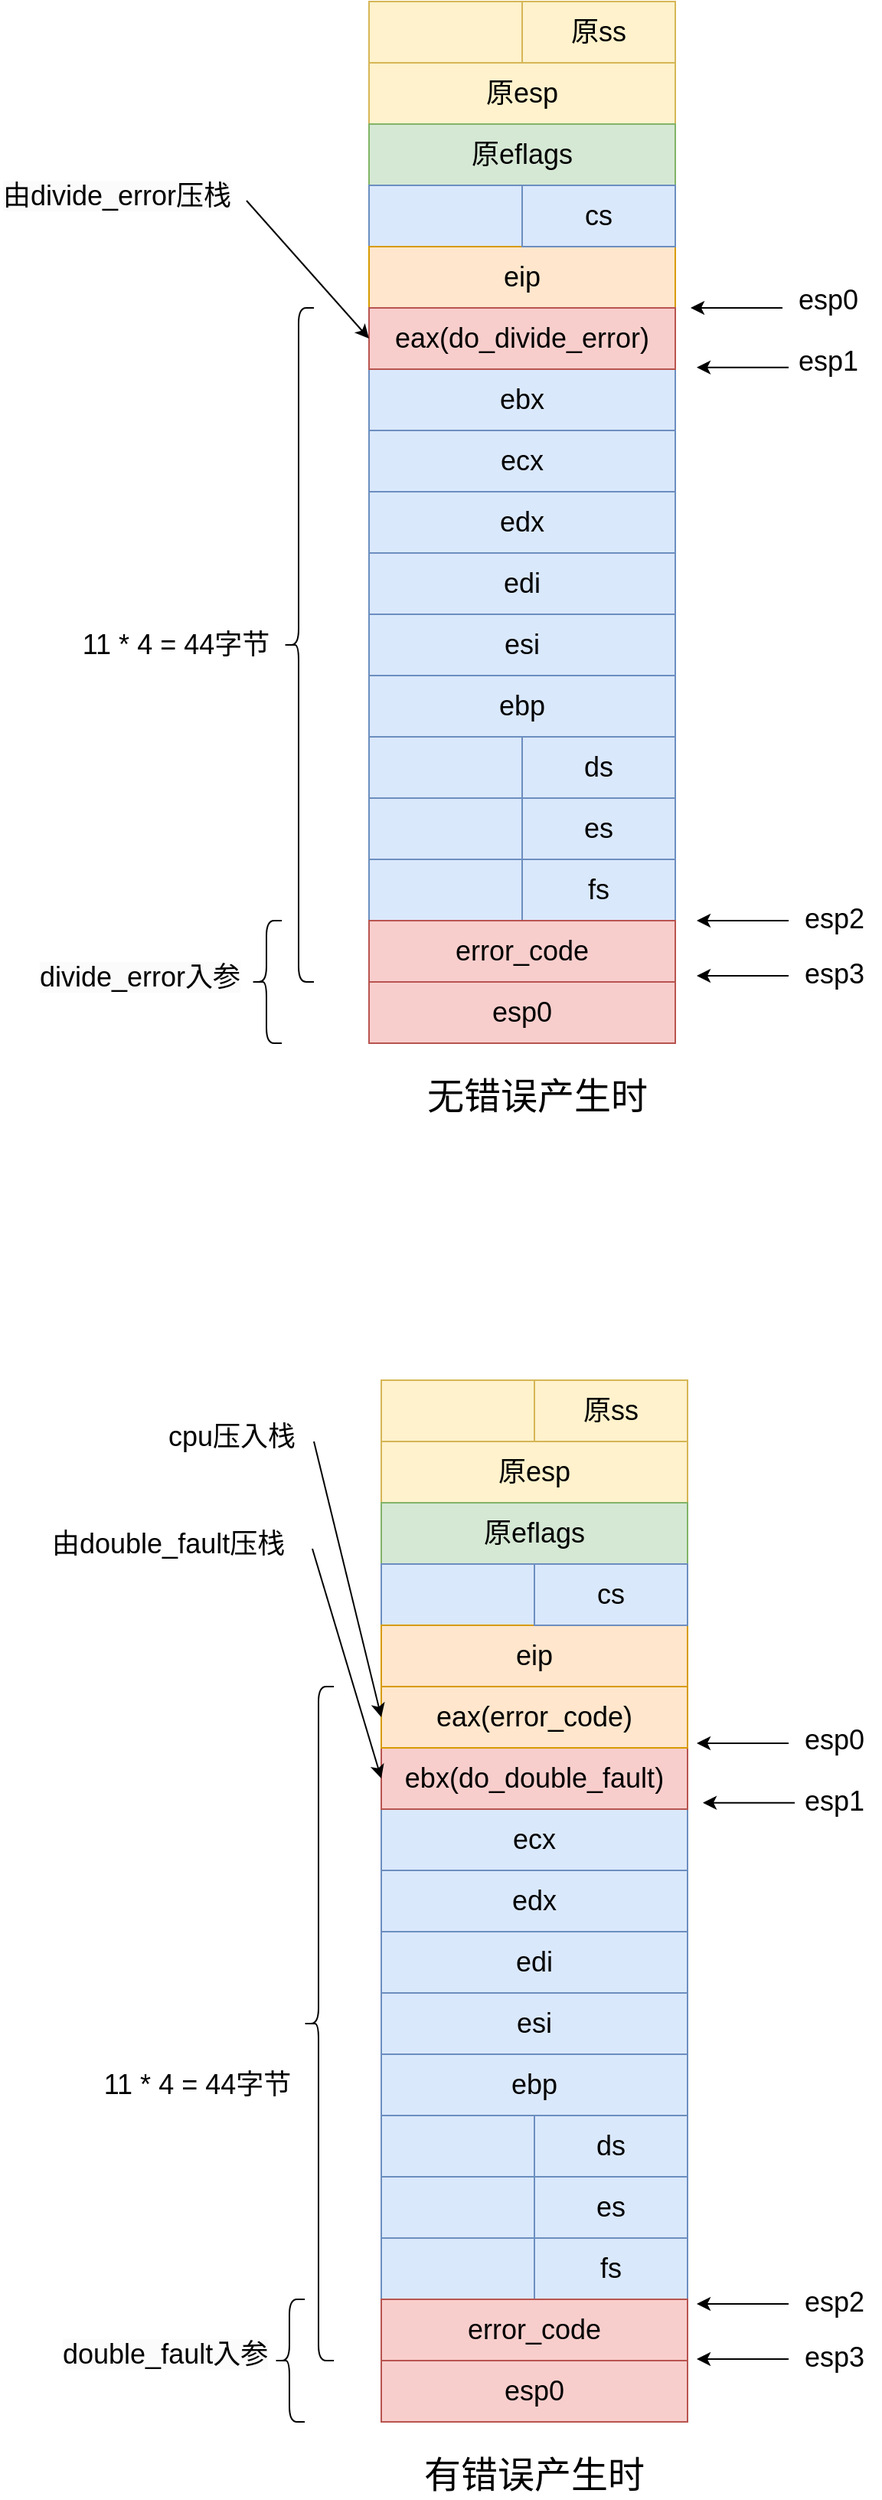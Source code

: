 <mxfile version="20.8.16" type="device"><diagram name="第 1 页" id="gEqLaPIHdPKAXA9DoyH3"><mxGraphModel dx="2387" dy="1008" grid="1" gridSize="10" guides="1" tooltips="1" connect="1" arrows="1" fold="1" page="1" pageScale="1" pageWidth="827" pageHeight="1169" math="0" shadow="0"><root><mxCell id="0"/><mxCell id="1" parent="0"/><mxCell id="pm0Gfu6MSKotRhu2UdUo-1" value="" style="rounded=0;whiteSpace=wrap;html=1;fillColor=#fff2cc;strokeColor=#d6b656;" parent="1" vertex="1"><mxGeometry x="170" y="800" width="100" height="40" as="geometry"/></mxCell><mxCell id="pm0Gfu6MSKotRhu2UdUo-2" value="&lt;font style=&quot;font-size: 18px;&quot;&gt;原ss&lt;/font&gt;" style="rounded=0;whiteSpace=wrap;html=1;fillColor=#fff2cc;strokeColor=#d6b656;" parent="1" vertex="1"><mxGeometry x="270" y="800" width="100" height="40" as="geometry"/></mxCell><mxCell id="pm0Gfu6MSKotRhu2UdUo-3" value="&lt;font style=&quot;font-size: 18px;&quot;&gt;原esp&lt;/font&gt;" style="rounded=0;whiteSpace=wrap;html=1;fillColor=#fff2cc;strokeColor=#d6b656;" parent="1" vertex="1"><mxGeometry x="170" y="840" width="200" height="40" as="geometry"/></mxCell><mxCell id="pm0Gfu6MSKotRhu2UdUo-4" value="&lt;font style=&quot;font-size: 18px;&quot;&gt;原eflags&lt;/font&gt;" style="rounded=0;whiteSpace=wrap;html=1;fillColor=#d5e8d4;strokeColor=#82b366;" parent="1" vertex="1"><mxGeometry x="170" y="880" width="200" height="40" as="geometry"/></mxCell><mxCell id="pm0Gfu6MSKotRhu2UdUo-5" value="" style="rounded=0;whiteSpace=wrap;html=1;fillColor=#dae8fc;strokeColor=#6c8ebf;" parent="1" vertex="1"><mxGeometry x="170" y="920" width="100" height="40" as="geometry"/></mxCell><mxCell id="pm0Gfu6MSKotRhu2UdUo-6" value="&lt;font style=&quot;font-size: 18px;&quot;&gt;cs&lt;/font&gt;" style="rounded=0;whiteSpace=wrap;html=1;fillColor=#fff2cc;strokeColor=#d6b656;" parent="1" vertex="1"><mxGeometry x="270" y="920" width="100" height="40" as="geometry"/></mxCell><mxCell id="pm0Gfu6MSKotRhu2UdUo-7" value="&lt;font style=&quot;font-size: 18px;&quot;&gt;eip&lt;/font&gt;" style="rounded=0;whiteSpace=wrap;html=1;fillColor=#ffe6cc;strokeColor=#d79b00;" parent="1" vertex="1"><mxGeometry x="170" y="960" width="200" height="40" as="geometry"/></mxCell><mxCell id="pm0Gfu6MSKotRhu2UdUo-8" value="&lt;font style=&quot;font-size: 18px;&quot;&gt;cs&lt;/font&gt;" style="rounded=0;whiteSpace=wrap;html=1;fillColor=#dae8fc;strokeColor=#6c8ebf;" parent="1" vertex="1"><mxGeometry x="270" y="920" width="100" height="40" as="geometry"/></mxCell><mxCell id="pm0Gfu6MSKotRhu2UdUo-9" value="" style="rounded=0;whiteSpace=wrap;html=1;fillColor=#dae8fc;strokeColor=#6c8ebf;" parent="1" vertex="1"><mxGeometry x="170" y="1280" width="100" height="40" as="geometry"/></mxCell><mxCell id="pm0Gfu6MSKotRhu2UdUo-10" value="&lt;font style=&quot;font-size: 18px;&quot;&gt;ds&lt;/font&gt;" style="rounded=0;whiteSpace=wrap;html=1;fillColor=#dae8fc;strokeColor=#6c8ebf;" parent="1" vertex="1"><mxGeometry x="270" y="1280" width="100" height="40" as="geometry"/></mxCell><mxCell id="pm0Gfu6MSKotRhu2UdUo-11" value="" style="rounded=0;whiteSpace=wrap;html=1;fillColor=#dae8fc;strokeColor=#6c8ebf;" parent="1" vertex="1"><mxGeometry x="170" y="1320" width="100" height="40" as="geometry"/></mxCell><mxCell id="pm0Gfu6MSKotRhu2UdUo-12" value="&lt;font style=&quot;font-size: 18px;&quot;&gt;es&lt;/font&gt;" style="rounded=0;whiteSpace=wrap;html=1;fillColor=#dae8fc;strokeColor=#6c8ebf;" parent="1" vertex="1"><mxGeometry x="270" y="1320" width="100" height="40" as="geometry"/></mxCell><mxCell id="pm0Gfu6MSKotRhu2UdUo-13" value="" style="rounded=0;whiteSpace=wrap;html=1;fillColor=#dae8fc;strokeColor=#6c8ebf;" parent="1" vertex="1"><mxGeometry x="170" y="1360" width="100" height="40" as="geometry"/></mxCell><mxCell id="pm0Gfu6MSKotRhu2UdUo-14" value="&lt;font style=&quot;font-size: 18px;&quot;&gt;fs&lt;/font&gt;" style="rounded=0;whiteSpace=wrap;html=1;fillColor=#dae8fc;strokeColor=#6c8ebf;" parent="1" vertex="1"><mxGeometry x="270" y="1360" width="100" height="40" as="geometry"/></mxCell><mxCell id="pm0Gfu6MSKotRhu2UdUo-15" value="&lt;font style=&quot;font-size: 18px;&quot;&gt;edx&lt;/font&gt;" style="rounded=0;whiteSpace=wrap;html=1;fillColor=#dae8fc;strokeColor=#6c8ebf;" parent="1" vertex="1"><mxGeometry x="170" y="1120" width="200" height="40" as="geometry"/></mxCell><mxCell id="pm0Gfu6MSKotRhu2UdUo-16" value="&lt;font style=&quot;font-size: 18px;&quot;&gt;ecx&lt;/font&gt;" style="rounded=0;whiteSpace=wrap;html=1;fillColor=#dae8fc;strokeColor=#6c8ebf;" parent="1" vertex="1"><mxGeometry x="170" y="1080" width="200" height="40" as="geometry"/></mxCell><mxCell id="pm0Gfu6MSKotRhu2UdUo-17" value="&lt;font style=&quot;font-size: 18px;&quot;&gt;ebx&lt;/font&gt;" style="rounded=0;whiteSpace=wrap;html=1;fillColor=#dae8fc;strokeColor=#6c8ebf;" parent="1" vertex="1"><mxGeometry x="170" y="1040" width="200" height="40" as="geometry"/></mxCell><mxCell id="pm0Gfu6MSKotRhu2UdUo-21" value="&lt;font style=&quot;font-size: 18px;&quot;&gt;eax(do_divide_error)&lt;/font&gt;" style="rounded=0;whiteSpace=wrap;html=1;fillColor=#f8cecc;strokeColor=#b85450;" parent="1" vertex="1"><mxGeometry x="170" y="1000" width="200" height="40" as="geometry"/></mxCell><mxCell id="pm0Gfu6MSKotRhu2UdUo-24" value="&lt;font style=&quot;font-size: 18px;&quot;&gt;edi&lt;/font&gt;" style="rounded=0;whiteSpace=wrap;html=1;fillColor=#dae8fc;strokeColor=#6c8ebf;" parent="1" vertex="1"><mxGeometry x="170" y="1160" width="200" height="40" as="geometry"/></mxCell><mxCell id="pm0Gfu6MSKotRhu2UdUo-25" value="&lt;font style=&quot;font-size: 18px;&quot;&gt;esi&lt;/font&gt;" style="rounded=0;whiteSpace=wrap;html=1;fillColor=#dae8fc;strokeColor=#6c8ebf;" parent="1" vertex="1"><mxGeometry x="170" y="1200" width="200" height="40" as="geometry"/></mxCell><mxCell id="pm0Gfu6MSKotRhu2UdUo-26" value="&lt;font style=&quot;font-size: 18px;&quot;&gt;ebp&lt;/font&gt;" style="rounded=0;whiteSpace=wrap;html=1;fillColor=#dae8fc;strokeColor=#6c8ebf;" parent="1" vertex="1"><mxGeometry x="170" y="1240" width="200" height="40" as="geometry"/></mxCell><mxCell id="pm0Gfu6MSKotRhu2UdUo-27" value="&lt;font style=&quot;font-size: 18px;&quot;&gt;error_code&lt;/font&gt;" style="rounded=0;whiteSpace=wrap;html=1;fillColor=#f8cecc;strokeColor=#b85450;" parent="1" vertex="1"><mxGeometry x="170" y="1400" width="200" height="40" as="geometry"/></mxCell><mxCell id="pm0Gfu6MSKotRhu2UdUo-28" value="&lt;font style=&quot;font-size: 18px;&quot;&gt;esp0&lt;/font&gt;" style="rounded=0;whiteSpace=wrap;html=1;fillColor=#f8cecc;strokeColor=#b85450;" parent="1" vertex="1"><mxGeometry x="170" y="1440" width="200" height="40" as="geometry"/></mxCell><mxCell id="pm0Gfu6MSKotRhu2UdUo-29" value="" style="shape=curlyBracket;whiteSpace=wrap;html=1;rounded=1;labelPosition=left;verticalLabelPosition=middle;align=right;verticalAlign=middle;fontSize=18;" parent="1" vertex="1"><mxGeometry x="114" y="1000" width="20" height="440" as="geometry"/></mxCell><mxCell id="pm0Gfu6MSKotRhu2UdUo-30" value="11 * 4 = 44字节" style="text;strokeColor=none;align=center;fillColor=none;html=1;verticalAlign=middle;whiteSpace=wrap;rounded=0;fontSize=18;" parent="1" vertex="1"><mxGeometry x="-26" y="1205" width="140" height="30" as="geometry"/></mxCell><mxCell id="pm0Gfu6MSKotRhu2UdUo-31" value="" style="endArrow=classic;html=1;rounded=0;fontSize=18;" parent="1" edge="1"><mxGeometry width="50" height="50" relative="1" as="geometry"><mxPoint x="440" y="1000" as="sourcePoint"/><mxPoint x="380" y="1000" as="targetPoint"/></mxGeometry></mxCell><mxCell id="pm0Gfu6MSKotRhu2UdUo-32" value="esp0" style="text;strokeColor=none;align=center;fillColor=none;html=1;verticalAlign=middle;whiteSpace=wrap;rounded=0;fontSize=18;" parent="1" vertex="1"><mxGeometry x="440" y="980" width="60" height="30" as="geometry"/></mxCell><mxCell id="pm0Gfu6MSKotRhu2UdUo-33" value="esp1" style="text;strokeColor=none;align=center;fillColor=none;html=1;verticalAlign=middle;whiteSpace=wrap;rounded=0;fontSize=18;" parent="1" vertex="1"><mxGeometry x="440" y="1020" width="60" height="30" as="geometry"/></mxCell><mxCell id="pm0Gfu6MSKotRhu2UdUo-34" value="" style="endArrow=classic;html=1;rounded=0;fontSize=18;" parent="1" edge="1"><mxGeometry width="50" height="50" relative="1" as="geometry"><mxPoint x="444" y="1038.82" as="sourcePoint"/><mxPoint x="384" y="1038.82" as="targetPoint"/></mxGeometry></mxCell><mxCell id="pm0Gfu6MSKotRhu2UdUo-35" value="" style="endArrow=classic;html=1;rounded=0;fontSize=18;" parent="1" edge="1"><mxGeometry width="50" height="50" relative="1" as="geometry"><mxPoint x="444" y="1400.0" as="sourcePoint"/><mxPoint x="384" y="1400.0" as="targetPoint"/></mxGeometry></mxCell><mxCell id="pm0Gfu6MSKotRhu2UdUo-36" value="esp2" style="text;strokeColor=none;align=center;fillColor=none;html=1;verticalAlign=middle;whiteSpace=wrap;rounded=0;fontSize=18;" parent="1" vertex="1"><mxGeometry x="444" y="1384" width="60" height="30" as="geometry"/></mxCell><mxCell id="pm0Gfu6MSKotRhu2UdUo-37" value="" style="endArrow=classic;html=1;rounded=0;fontSize=18;" parent="1" edge="1"><mxGeometry width="50" height="50" relative="1" as="geometry"><mxPoint x="444" y="1436.0" as="sourcePoint"/><mxPoint x="384" y="1436.0" as="targetPoint"/></mxGeometry></mxCell><mxCell id="pm0Gfu6MSKotRhu2UdUo-38" value="esp3" style="text;strokeColor=none;align=center;fillColor=none;html=1;verticalAlign=middle;whiteSpace=wrap;rounded=0;fontSize=18;" parent="1" vertex="1"><mxGeometry x="444" y="1420" width="60" height="30" as="geometry"/></mxCell><mxCell id="pm0Gfu6MSKotRhu2UdUo-40" value="" style="shape=curlyBracket;whiteSpace=wrap;html=1;rounded=1;labelPosition=left;verticalLabelPosition=middle;align=right;verticalAlign=middle;fontSize=18;" parent="1" vertex="1"><mxGeometry x="93" y="1400" width="20" height="80" as="geometry"/></mxCell><mxCell id="pm0Gfu6MSKotRhu2UdUo-41" value="&lt;span style=&quot;color: rgb(0, 0, 0); font-family: Helvetica; font-size: 18px; font-style: normal; font-variant-ligatures: normal; font-variant-caps: normal; font-weight: 400; letter-spacing: normal; orphans: 2; text-align: center; text-indent: 0px; text-transform: none; widows: 2; word-spacing: 0px; -webkit-text-stroke-width: 0px; background-color: rgb(251, 251, 251); text-decoration-thickness: initial; text-decoration-style: initial; text-decoration-color: initial; float: none; display: inline !important;&quot;&gt;divide_error入参&lt;/span&gt;" style="text;whiteSpace=wrap;html=1;fontSize=18;" parent="1" vertex="1"><mxGeometry x="-47" y="1420" width="160" height="50" as="geometry"/></mxCell><mxCell id="pm0Gfu6MSKotRhu2UdUo-42" value="" style="rounded=0;whiteSpace=wrap;html=1;fillColor=#fff2cc;strokeColor=#d6b656;" parent="1" vertex="1"><mxGeometry x="178" y="1700" width="100" height="40" as="geometry"/></mxCell><mxCell id="pm0Gfu6MSKotRhu2UdUo-43" value="&lt;font style=&quot;font-size: 18px;&quot;&gt;原ss&lt;/font&gt;" style="rounded=0;whiteSpace=wrap;html=1;fillColor=#fff2cc;strokeColor=#d6b656;" parent="1" vertex="1"><mxGeometry x="278" y="1700" width="100" height="40" as="geometry"/></mxCell><mxCell id="pm0Gfu6MSKotRhu2UdUo-44" value="&lt;font style=&quot;font-size: 18px;&quot;&gt;原esp&lt;/font&gt;" style="rounded=0;whiteSpace=wrap;html=1;fillColor=#fff2cc;strokeColor=#d6b656;" parent="1" vertex="1"><mxGeometry x="178" y="1740" width="200" height="40" as="geometry"/></mxCell><mxCell id="pm0Gfu6MSKotRhu2UdUo-45" value="&lt;font style=&quot;font-size: 18px;&quot;&gt;原eflags&lt;/font&gt;" style="rounded=0;whiteSpace=wrap;html=1;fillColor=#d5e8d4;strokeColor=#82b366;" parent="1" vertex="1"><mxGeometry x="178" y="1780" width="200" height="40" as="geometry"/></mxCell><mxCell id="pm0Gfu6MSKotRhu2UdUo-46" value="" style="rounded=0;whiteSpace=wrap;html=1;fillColor=#dae8fc;strokeColor=#6c8ebf;" parent="1" vertex="1"><mxGeometry x="178" y="1820" width="100" height="40" as="geometry"/></mxCell><mxCell id="pm0Gfu6MSKotRhu2UdUo-47" value="&lt;font style=&quot;font-size: 18px;&quot;&gt;cs&lt;/font&gt;" style="rounded=0;whiteSpace=wrap;html=1;fillColor=#fff2cc;strokeColor=#d6b656;" parent="1" vertex="1"><mxGeometry x="278" y="1820" width="100" height="40" as="geometry"/></mxCell><mxCell id="pm0Gfu6MSKotRhu2UdUo-48" value="&lt;font style=&quot;font-size: 18px;&quot;&gt;eip&lt;/font&gt;" style="rounded=0;whiteSpace=wrap;html=1;fillColor=#ffe6cc;strokeColor=#d79b00;" parent="1" vertex="1"><mxGeometry x="178" y="1860" width="200" height="40" as="geometry"/></mxCell><mxCell id="pm0Gfu6MSKotRhu2UdUo-49" value="&lt;font style=&quot;font-size: 18px;&quot;&gt;cs&lt;/font&gt;" style="rounded=0;whiteSpace=wrap;html=1;fillColor=#dae8fc;strokeColor=#6c8ebf;" parent="1" vertex="1"><mxGeometry x="278" y="1820" width="100" height="40" as="geometry"/></mxCell><mxCell id="pm0Gfu6MSKotRhu2UdUo-50" value="" style="rounded=0;whiteSpace=wrap;html=1;fillColor=#dae8fc;strokeColor=#6c8ebf;" parent="1" vertex="1"><mxGeometry x="178" y="2180" width="100" height="40" as="geometry"/></mxCell><mxCell id="pm0Gfu6MSKotRhu2UdUo-51" value="&lt;font style=&quot;font-size: 18px;&quot;&gt;ds&lt;/font&gt;" style="rounded=0;whiteSpace=wrap;html=1;fillColor=#dae8fc;strokeColor=#6c8ebf;" parent="1" vertex="1"><mxGeometry x="278" y="2180" width="100" height="40" as="geometry"/></mxCell><mxCell id="pm0Gfu6MSKotRhu2UdUo-52" value="" style="rounded=0;whiteSpace=wrap;html=1;fillColor=#dae8fc;strokeColor=#6c8ebf;" parent="1" vertex="1"><mxGeometry x="178" y="2220" width="100" height="40" as="geometry"/></mxCell><mxCell id="pm0Gfu6MSKotRhu2UdUo-53" value="&lt;font style=&quot;font-size: 18px;&quot;&gt;es&lt;/font&gt;" style="rounded=0;whiteSpace=wrap;html=1;fillColor=#dae8fc;strokeColor=#6c8ebf;" parent="1" vertex="1"><mxGeometry x="278" y="2220" width="100" height="40" as="geometry"/></mxCell><mxCell id="pm0Gfu6MSKotRhu2UdUo-54" value="" style="rounded=0;whiteSpace=wrap;html=1;fillColor=#dae8fc;strokeColor=#6c8ebf;" parent="1" vertex="1"><mxGeometry x="178" y="2260" width="100" height="40" as="geometry"/></mxCell><mxCell id="pm0Gfu6MSKotRhu2UdUo-55" value="&lt;font style=&quot;font-size: 18px;&quot;&gt;fs&lt;/font&gt;" style="rounded=0;whiteSpace=wrap;html=1;fillColor=#dae8fc;strokeColor=#6c8ebf;" parent="1" vertex="1"><mxGeometry x="278" y="2260" width="100" height="40" as="geometry"/></mxCell><mxCell id="pm0Gfu6MSKotRhu2UdUo-56" value="&lt;font style=&quot;font-size: 18px;&quot;&gt;edx&lt;/font&gt;" style="rounded=0;whiteSpace=wrap;html=1;fillColor=#dae8fc;strokeColor=#6c8ebf;" parent="1" vertex="1"><mxGeometry x="178" y="2020" width="200" height="40" as="geometry"/></mxCell><mxCell id="pm0Gfu6MSKotRhu2UdUo-57" value="&lt;font style=&quot;font-size: 18px;&quot;&gt;ecx&lt;/font&gt;" style="rounded=0;whiteSpace=wrap;html=1;fillColor=#dae8fc;strokeColor=#6c8ebf;" parent="1" vertex="1"><mxGeometry x="178" y="1980" width="200" height="40" as="geometry"/></mxCell><mxCell id="pm0Gfu6MSKotRhu2UdUo-59" value="&lt;font style=&quot;font-size: 18px;&quot;&gt;ebx(do_double_fault&lt;/font&gt;&lt;span style=&quot;font-size: 18px; background-color: initial;&quot;&gt;)&lt;/span&gt;" style="rounded=0;whiteSpace=wrap;html=1;fillColor=#f8cecc;strokeColor=#b85450;" parent="1" vertex="1"><mxGeometry x="178" y="1940" width="200" height="40" as="geometry"/></mxCell><mxCell id="pm0Gfu6MSKotRhu2UdUo-60" value="&lt;font style=&quot;font-size: 18px;&quot;&gt;edi&lt;/font&gt;" style="rounded=0;whiteSpace=wrap;html=1;fillColor=#dae8fc;strokeColor=#6c8ebf;" parent="1" vertex="1"><mxGeometry x="178" y="2060" width="200" height="40" as="geometry"/></mxCell><mxCell id="pm0Gfu6MSKotRhu2UdUo-61" value="&lt;font style=&quot;font-size: 18px;&quot;&gt;esi&lt;/font&gt;" style="rounded=0;whiteSpace=wrap;html=1;fillColor=#dae8fc;strokeColor=#6c8ebf;" parent="1" vertex="1"><mxGeometry x="178" y="2100" width="200" height="40" as="geometry"/></mxCell><mxCell id="pm0Gfu6MSKotRhu2UdUo-62" value="&lt;font style=&quot;font-size: 18px;&quot;&gt;ebp&lt;/font&gt;" style="rounded=0;whiteSpace=wrap;html=1;fillColor=#dae8fc;strokeColor=#6c8ebf;" parent="1" vertex="1"><mxGeometry x="178" y="2140" width="200" height="40" as="geometry"/></mxCell><mxCell id="pm0Gfu6MSKotRhu2UdUo-63" value="&lt;font style=&quot;font-size: 18px;&quot;&gt;error_code&lt;/font&gt;" style="rounded=0;whiteSpace=wrap;html=1;fillColor=#f8cecc;strokeColor=#b85450;" parent="1" vertex="1"><mxGeometry x="178" y="2300" width="200" height="40" as="geometry"/></mxCell><mxCell id="pm0Gfu6MSKotRhu2UdUo-64" value="&lt;font style=&quot;font-size: 18px;&quot;&gt;esp0&lt;/font&gt;" style="rounded=0;whiteSpace=wrap;html=1;fillColor=#f8cecc;strokeColor=#b85450;" parent="1" vertex="1"><mxGeometry x="178" y="2340" width="200" height="40" as="geometry"/></mxCell><mxCell id="pm0Gfu6MSKotRhu2UdUo-65" value="" style="shape=curlyBracket;whiteSpace=wrap;html=1;rounded=1;labelPosition=left;verticalLabelPosition=middle;align=right;verticalAlign=middle;fontSize=18;" parent="1" vertex="1"><mxGeometry x="127" y="1900" width="20" height="440" as="geometry"/></mxCell><mxCell id="pm0Gfu6MSKotRhu2UdUo-66" value="11 * 4 = 44字节" style="text;strokeColor=none;align=center;fillColor=none;html=1;verticalAlign=middle;whiteSpace=wrap;rounded=0;fontSize=18;" parent="1" vertex="1"><mxGeometry x="-12" y="2145" width="140" height="30" as="geometry"/></mxCell><mxCell id="pm0Gfu6MSKotRhu2UdUo-67" value="" style="endArrow=classic;html=1;rounded=0;fontSize=18;" parent="1" edge="1"><mxGeometry width="50" height="50" relative="1" as="geometry"><mxPoint x="444" y="1937" as="sourcePoint"/><mxPoint x="384" y="1937" as="targetPoint"/></mxGeometry></mxCell><mxCell id="pm0Gfu6MSKotRhu2UdUo-68" value="esp0" style="text;strokeColor=none;align=center;fillColor=none;html=1;verticalAlign=middle;whiteSpace=wrap;rounded=0;fontSize=18;" parent="1" vertex="1"><mxGeometry x="444" y="1920" width="60" height="30" as="geometry"/></mxCell><mxCell id="pm0Gfu6MSKotRhu2UdUo-69" value="esp1" style="text;strokeColor=none;align=center;fillColor=none;html=1;verticalAlign=middle;whiteSpace=wrap;rounded=0;fontSize=18;" parent="1" vertex="1"><mxGeometry x="444" y="1960" width="60" height="30" as="geometry"/></mxCell><mxCell id="pm0Gfu6MSKotRhu2UdUo-70" value="" style="endArrow=classic;html=1;rounded=0;fontSize=18;" parent="1" edge="1"><mxGeometry width="50" height="50" relative="1" as="geometry"><mxPoint x="448" y="1975.82" as="sourcePoint"/><mxPoint x="388" y="1975.82" as="targetPoint"/></mxGeometry></mxCell><mxCell id="pm0Gfu6MSKotRhu2UdUo-71" value="" style="endArrow=classic;html=1;rounded=0;fontSize=18;" parent="1" edge="1"><mxGeometry width="50" height="50" relative="1" as="geometry"><mxPoint x="444" y="2303.0" as="sourcePoint"/><mxPoint x="384" y="2303.0" as="targetPoint"/></mxGeometry></mxCell><mxCell id="pm0Gfu6MSKotRhu2UdUo-72" value="esp2" style="text;strokeColor=none;align=center;fillColor=none;html=1;verticalAlign=middle;whiteSpace=wrap;rounded=0;fontSize=18;" parent="1" vertex="1"><mxGeometry x="444" y="2287" width="60" height="30" as="geometry"/></mxCell><mxCell id="pm0Gfu6MSKotRhu2UdUo-73" value="" style="endArrow=classic;html=1;rounded=0;fontSize=18;" parent="1" edge="1"><mxGeometry width="50" height="50" relative="1" as="geometry"><mxPoint x="444" y="2339.0" as="sourcePoint"/><mxPoint x="384" y="2339.0" as="targetPoint"/></mxGeometry></mxCell><mxCell id="pm0Gfu6MSKotRhu2UdUo-74" value="esp3" style="text;strokeColor=none;align=center;fillColor=none;html=1;verticalAlign=middle;whiteSpace=wrap;rounded=0;fontSize=18;" parent="1" vertex="1"><mxGeometry x="444" y="2323" width="60" height="30" as="geometry"/></mxCell><mxCell id="pm0Gfu6MSKotRhu2UdUo-75" value="" style="shape=curlyBracket;whiteSpace=wrap;html=1;rounded=1;labelPosition=left;verticalLabelPosition=middle;align=right;verticalAlign=middle;fontSize=18;" parent="1" vertex="1"><mxGeometry x="108" y="2300" width="20" height="80" as="geometry"/></mxCell><mxCell id="pm0Gfu6MSKotRhu2UdUo-76" value="&lt;span style=&quot;color: rgb(0, 0, 0); font-family: Helvetica; font-size: 18px; font-style: normal; font-variant-ligatures: normal; font-variant-caps: normal; font-weight: 400; letter-spacing: normal; orphans: 2; text-align: center; text-indent: 0px; text-transform: none; widows: 2; word-spacing: 0px; -webkit-text-stroke-width: 0px; background-color: rgb(251, 251, 251); text-decoration-thickness: initial; text-decoration-style: initial; text-decoration-color: initial; float: none; display: inline !important;&quot;&gt;double_fault入参&lt;/span&gt;" style="text;whiteSpace=wrap;html=1;fontSize=18;" parent="1" vertex="1"><mxGeometry x="-32" y="2319" width="160" height="50" as="geometry"/></mxCell><mxCell id="pm0Gfu6MSKotRhu2UdUo-78" value="&lt;span style=&quot;color: rgb(0, 0, 0); font-family: Helvetica; font-size: 18px; font-style: normal; font-variant-ligatures: normal; font-variant-caps: normal; font-weight: 400; letter-spacing: normal; orphans: 2; text-align: center; text-indent: 0px; text-transform: none; widows: 2; word-spacing: 0px; -webkit-text-stroke-width: 0px; background-color: rgb(251, 251, 251); text-decoration-thickness: initial; text-decoration-style: initial; text-decoration-color: initial; float: none; display: inline !important;&quot;&gt;由divide_error压栈&lt;/span&gt;" style="text;whiteSpace=wrap;html=1;fontSize=18;" parent="1" vertex="1"><mxGeometry x="-71" y="910" width="170" height="50" as="geometry"/></mxCell><mxCell id="pm0Gfu6MSKotRhu2UdUo-79" value="" style="endArrow=classic;html=1;rounded=0;fontSize=18;entryX=0;entryY=0.5;entryDx=0;entryDy=0;" parent="1" target="pm0Gfu6MSKotRhu2UdUo-21" edge="1"><mxGeometry width="50" height="50" relative="1" as="geometry"><mxPoint x="90" y="930" as="sourcePoint"/><mxPoint x="30" y="1040" as="targetPoint"/></mxGeometry></mxCell><mxCell id="pm0Gfu6MSKotRhu2UdUo-84" value="&lt;font style=&quot;font-size: 18px;&quot;&gt;eax(error_code)&lt;/font&gt;" style="rounded=0;whiteSpace=wrap;html=1;fillColor=#ffe6cc;strokeColor=#d79b00;" parent="1" vertex="1"><mxGeometry x="178" y="1900" width="200" height="40" as="geometry"/></mxCell><mxCell id="pm0Gfu6MSKotRhu2UdUo-85" value="&lt;font style=&quot;font-size: 24px;&quot;&gt;有错误产生时&lt;/font&gt;" style="text;strokeColor=none;align=center;fillColor=none;html=1;verticalAlign=middle;whiteSpace=wrap;rounded=0;fontSize=18;" parent="1" vertex="1"><mxGeometry x="188" y="2400" width="180" height="30" as="geometry"/></mxCell><mxCell id="pm0Gfu6MSKotRhu2UdUo-86" value="&lt;font style=&quot;font-size: 24px;&quot;&gt;无错误产生时&lt;/font&gt;" style="text;strokeColor=none;align=center;fillColor=none;html=1;verticalAlign=middle;whiteSpace=wrap;rounded=0;fontSize=18;" parent="1" vertex="1"><mxGeometry x="190" y="1500" width="180" height="30" as="geometry"/></mxCell><mxCell id="GAHMpp21in-8VdT6Gqro-1" value="&lt;font style=&quot;font-size: 18px;&quot;&gt;由double_fault压栈&lt;/font&gt;" style="text;whiteSpace=wrap;html=1;" vertex="1" parent="1"><mxGeometry x="-39" y="1790" width="172" height="40" as="geometry"/></mxCell><mxCell id="GAHMpp21in-8VdT6Gqro-3" value="" style="endArrow=classic;html=1;rounded=0;fontSize=18;entryX=0;entryY=0.5;entryDx=0;entryDy=0;exitX=1;exitY=0.5;exitDx=0;exitDy=0;" edge="1" parent="1" source="GAHMpp21in-8VdT6Gqro-1" target="pm0Gfu6MSKotRhu2UdUo-59"><mxGeometry width="50" height="50" relative="1" as="geometry"><mxPoint x="100" y="1890" as="sourcePoint"/><mxPoint x="150" y="2020" as="targetPoint"/></mxGeometry></mxCell><mxCell id="GAHMpp21in-8VdT6Gqro-4" value="&lt;font style=&quot;font-size: 18px;&quot;&gt;cpu压入栈&lt;/font&gt;" style="text;whiteSpace=wrap;html=1;" vertex="1" parent="1"><mxGeometry x="37" y="1720" width="97" height="40" as="geometry"/></mxCell><mxCell id="GAHMpp21in-8VdT6Gqro-5" value="" style="endArrow=classic;html=1;rounded=0;fontSize=18;exitX=1;exitY=0.5;exitDx=0;exitDy=0;entryX=0;entryY=0.5;entryDx=0;entryDy=0;" edge="1" parent="1" source="GAHMpp21in-8VdT6Gqro-4" target="pm0Gfu6MSKotRhu2UdUo-84"><mxGeometry width="50" height="50" relative="1" as="geometry"><mxPoint x="100" y="1730" as="sourcePoint"/><mxPoint x="150" y="1680" as="targetPoint"/></mxGeometry></mxCell></root></mxGraphModel></diagram></mxfile>